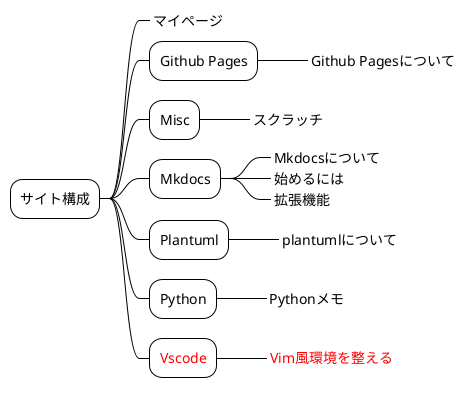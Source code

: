 @startmindmap

<style>
mindmapDiagram {
    BackGroundColor white
    LineColor black
    LineThickness 1
    FontName 'MeiryoUI'
}
</style>
skinparam shadowing false

* サイト構成
**_ マイページ
** Github Pages
***_ Github Pagesについて
** Misc
***_ スクラッチ
** Mkdocs
***_ Mkdocsについて
***_ 始めるには
***_ 拡張機能
** Plantuml
***_ plantumlについて
** Python
***_ Pythonメモ
** <font color=red>Vscode
***_ <font color=red>Vim風環境を整える

@endmindmap